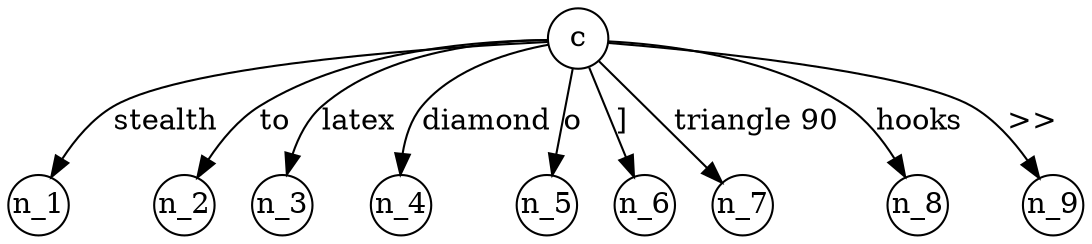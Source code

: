 /*

:Title: PGF and TikZ arrows
:Tags: PGF

Examples of PGF/TikZ style arrows. See chapter 14.1 in the PGF/TikZ manual
for all availale arrow styles.

Generated with::

    $ dot2tex --prog=circo pgfarrows.dot > pgfarrows.tex

*/
digraph G {
	graph [mindist=0.5];
	node [texmode="math", fixedsize=true, shape=circle, width=0.4, style="fill=green!20"];
	c -> n_1 [style="-stealth", label="stealth"];
	c -> n_2 [style="-to", label="to"];
	c -> n_3 [style="-latex", label="latex"];
	c -> n_4 [style="-diamond", label="diamond"];
	c -> n_5 [style="-o", label="o"];
	c -> n_6 [style="{-]}", label="]"]; 
	c -> n_7 [style="-triangle 90", label="triangle 90"];
	c -> n_8 [style="-hooks", label="hooks"];
	c -> n_9 [style="->>", texmode="math", label=">>"];
	c [style="fill=red!80"];
}